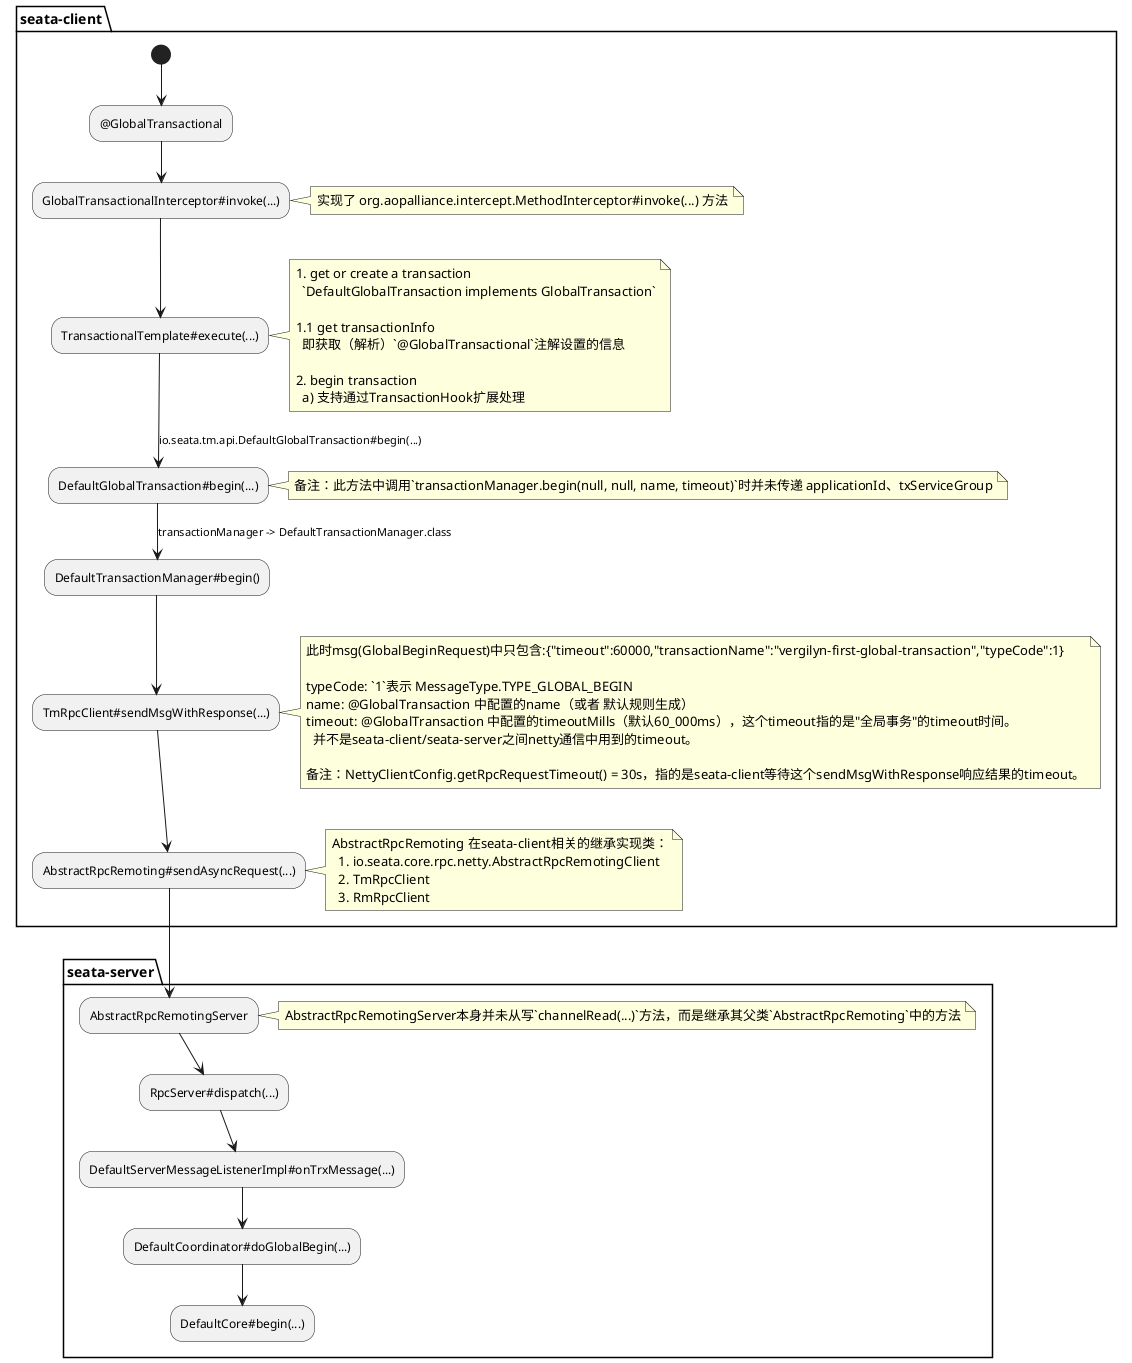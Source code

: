 @startuml
partition seata-client {
(*)  --> "@GlobalTransactional"

--> "GlobalTransactionalInterceptor#invoke(...)"
note right
实现了 org.aopalliance.intercept.MethodInterceptor#invoke(...) 方法
end note

--> "TransactionalTemplate#execute(...)"
note right
1. get or create a transaction
  `DefaultGlobalTransaction implements GlobalTransaction`

1.1 get transactionInfo
  即获取（解析）`@GlobalTransactional`注解设置的信息

2. begin transaction
  a) 支持通过TransactionHook扩展处理
end note

-->[io.seata.tm.api.DefaultGlobalTransaction#begin(...)] "DefaultGlobalTransaction#begin(...)"
note right
  备注：此方法中调用`transactionManager.begin(null, null, name, timeout)`时并未传递 applicationId、txServiceGroup
end note

-->[transactionManager -> DefaultTransactionManager.class] "DefaultTransactionManager#begin()"

--> "TmRpcClient#sendMsgWithResponse(...)"
note right
此时msg(GlobalBeginRequest)中只包含:{"timeout":60000,"transactionName":"vergilyn-first-global-transaction","typeCode":1}

typeCode: `1`表示 MessageType.TYPE_GLOBAL_BEGIN
name: @GlobalTransaction 中配置的name（或者 默认规则生成）
timeout: @GlobalTransaction 中配置的timeoutMills（默认60_000ms），这个timeout指的是"全局事务"的timeout时间。
  并不是seata-client/seata-server之间netty通信中用到的timeout。

备注：NettyClientConfig.getRpcRequestTimeout() = 30s，指的是seata-client等待这个sendMsgWithResponse响应结果的timeout。
end note

--> "AbstractRpcRemoting#sendAsyncRequest(...)"
note right
AbstractRpcRemoting 在seata-client相关的继承实现类：
  1. io.seata.core.rpc.netty.AbstractRpcRemotingClient
  2. TmRpcClient
  3. RmRpcClient
end note
}

partition seata-server {
"AbstractRpcRemoting#sendAsyncRequest(...)" --> "AbstractRpcRemotingServer"
note right
AbstractRpcRemotingServer本身并未从写`channelRead(...)`方法，而是继承其父类`AbstractRpcRemoting`中的方法
end note

--> "RpcServer#dispatch(...)"

--> "DefaultServerMessageListenerImpl#onTrxMessage(...)"

--> "DefaultCoordinator#doGlobalBegin(...)"

--> "DefaultCore#begin(...)"
}
@enduml
